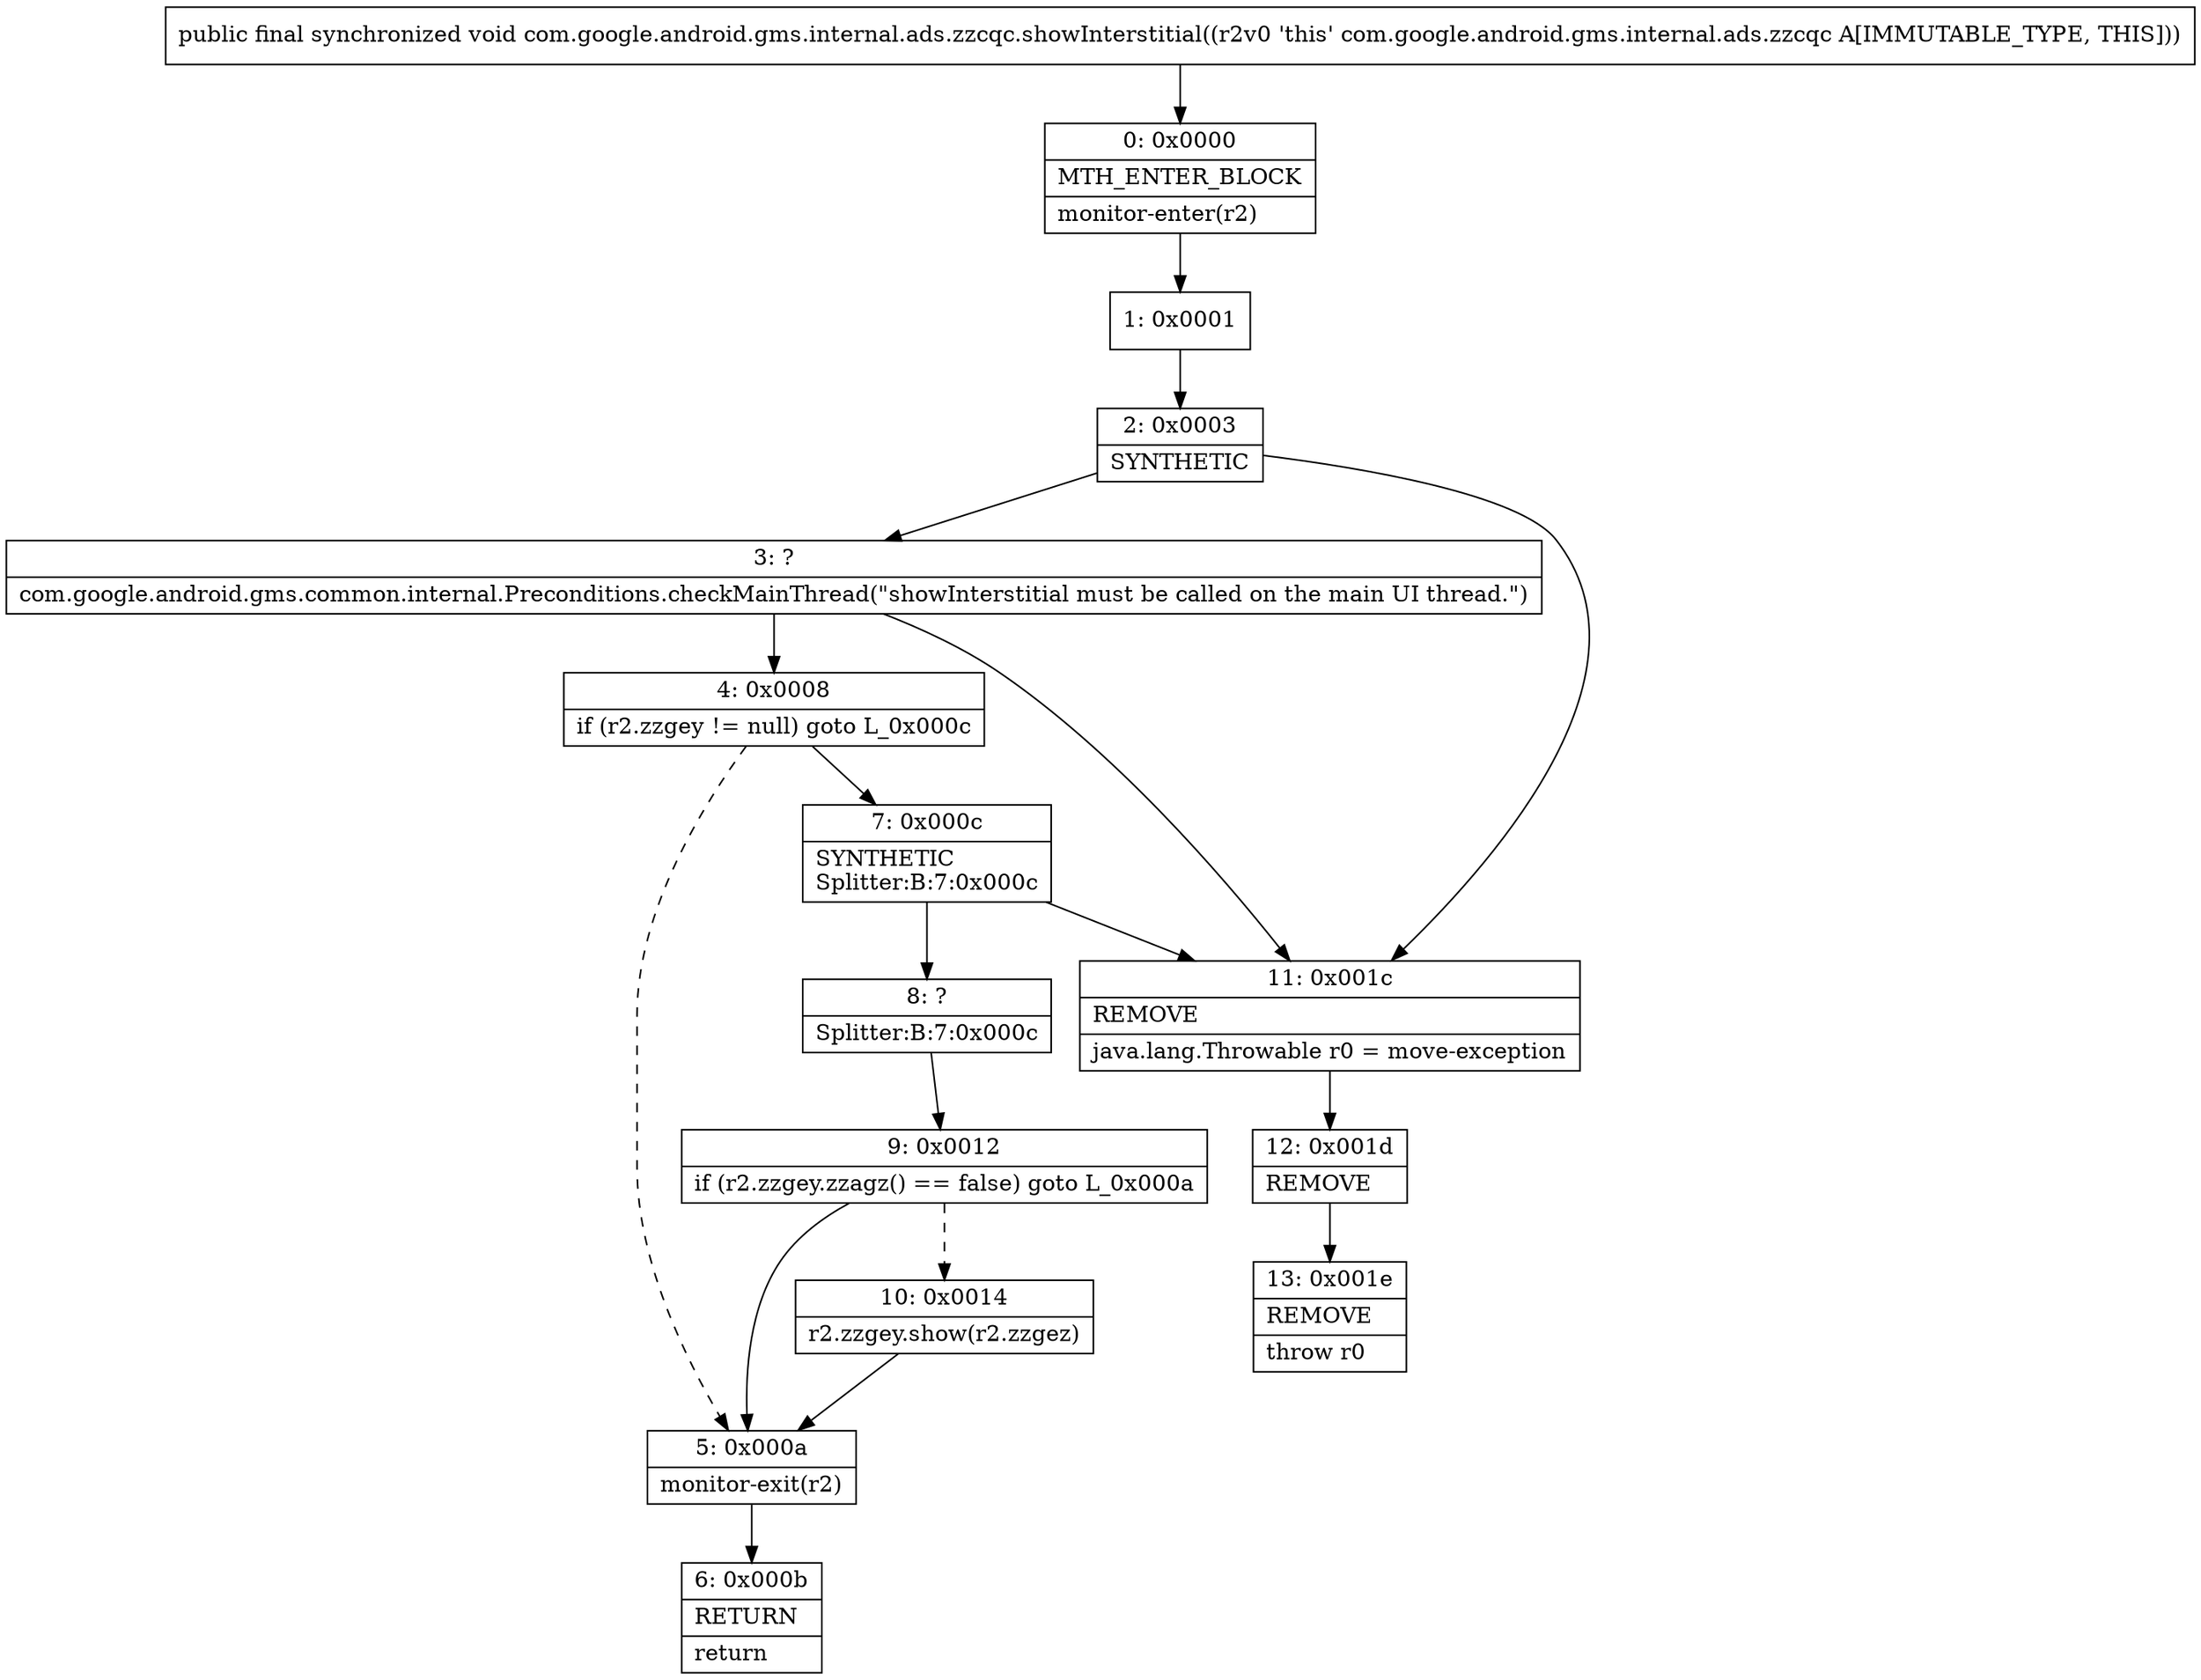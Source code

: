digraph "CFG forcom.google.android.gms.internal.ads.zzcqc.showInterstitial()V" {
Node_0 [shape=record,label="{0\:\ 0x0000|MTH_ENTER_BLOCK\l|monitor\-enter(r2)\l}"];
Node_1 [shape=record,label="{1\:\ 0x0001}"];
Node_2 [shape=record,label="{2\:\ 0x0003|SYNTHETIC\l}"];
Node_3 [shape=record,label="{3\:\ ?|com.google.android.gms.common.internal.Preconditions.checkMainThread(\"showInterstitial must be called on the main UI thread.\")\l}"];
Node_4 [shape=record,label="{4\:\ 0x0008|if (r2.zzgey != null) goto L_0x000c\l}"];
Node_5 [shape=record,label="{5\:\ 0x000a|monitor\-exit(r2)\l}"];
Node_6 [shape=record,label="{6\:\ 0x000b|RETURN\l|return\l}"];
Node_7 [shape=record,label="{7\:\ 0x000c|SYNTHETIC\lSplitter:B:7:0x000c\l}"];
Node_8 [shape=record,label="{8\:\ ?|Splitter:B:7:0x000c\l}"];
Node_9 [shape=record,label="{9\:\ 0x0012|if (r2.zzgey.zzagz() == false) goto L_0x000a\l}"];
Node_10 [shape=record,label="{10\:\ 0x0014|r2.zzgey.show(r2.zzgez)\l}"];
Node_11 [shape=record,label="{11\:\ 0x001c|REMOVE\l|java.lang.Throwable r0 = move\-exception\l}"];
Node_12 [shape=record,label="{12\:\ 0x001d|REMOVE\l}"];
Node_13 [shape=record,label="{13\:\ 0x001e|REMOVE\l|throw r0\l}"];
MethodNode[shape=record,label="{public final synchronized void com.google.android.gms.internal.ads.zzcqc.showInterstitial((r2v0 'this' com.google.android.gms.internal.ads.zzcqc A[IMMUTABLE_TYPE, THIS])) }"];
MethodNode -> Node_0;
Node_0 -> Node_1;
Node_1 -> Node_2;
Node_2 -> Node_3;
Node_2 -> Node_11;
Node_3 -> Node_4;
Node_3 -> Node_11;
Node_4 -> Node_5[style=dashed];
Node_4 -> Node_7;
Node_5 -> Node_6;
Node_7 -> Node_8;
Node_7 -> Node_11;
Node_8 -> Node_9;
Node_9 -> Node_5;
Node_9 -> Node_10[style=dashed];
Node_10 -> Node_5;
Node_11 -> Node_12;
Node_12 -> Node_13;
}

